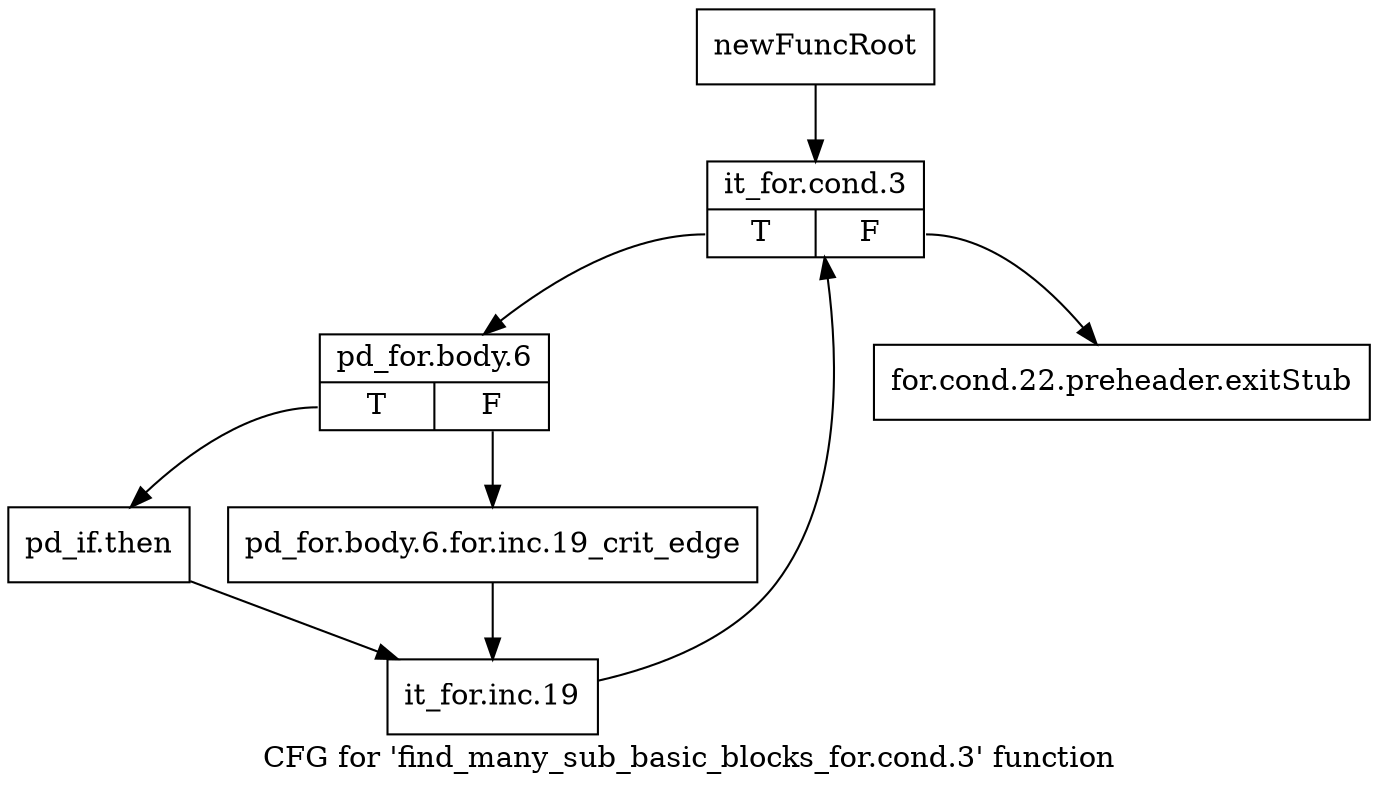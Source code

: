 digraph "CFG for 'find_many_sub_basic_blocks_for.cond.3' function" {
	label="CFG for 'find_many_sub_basic_blocks_for.cond.3' function";

	Node0x7b1faa0 [shape=record,label="{newFuncRoot}"];
	Node0x7b1faa0 -> Node0x7b1fb40;
	Node0x7b1faf0 [shape=record,label="{for.cond.22.preheader.exitStub}"];
	Node0x7b1fb40 [shape=record,label="{it_for.cond.3|{<s0>T|<s1>F}}"];
	Node0x7b1fb40:s0 -> Node0x7b1fb90;
	Node0x7b1fb40:s1 -> Node0x7b1faf0;
	Node0x7b1fb90 [shape=record,label="{pd_for.body.6|{<s0>T|<s1>F}}"];
	Node0x7b1fb90:s0 -> Node0x7b1fc30;
	Node0x7b1fb90:s1 -> Node0x7b1fbe0;
	Node0x7b1fbe0 [shape=record,label="{pd_for.body.6.for.inc.19_crit_edge}"];
	Node0x7b1fbe0 -> Node0x7b1fc80;
	Node0x7b1fc30 [shape=record,label="{pd_if.then}"];
	Node0x7b1fc30 -> Node0x7b1fc80;
	Node0x7b1fc80 [shape=record,label="{it_for.inc.19}"];
	Node0x7b1fc80 -> Node0x7b1fb40;
}
